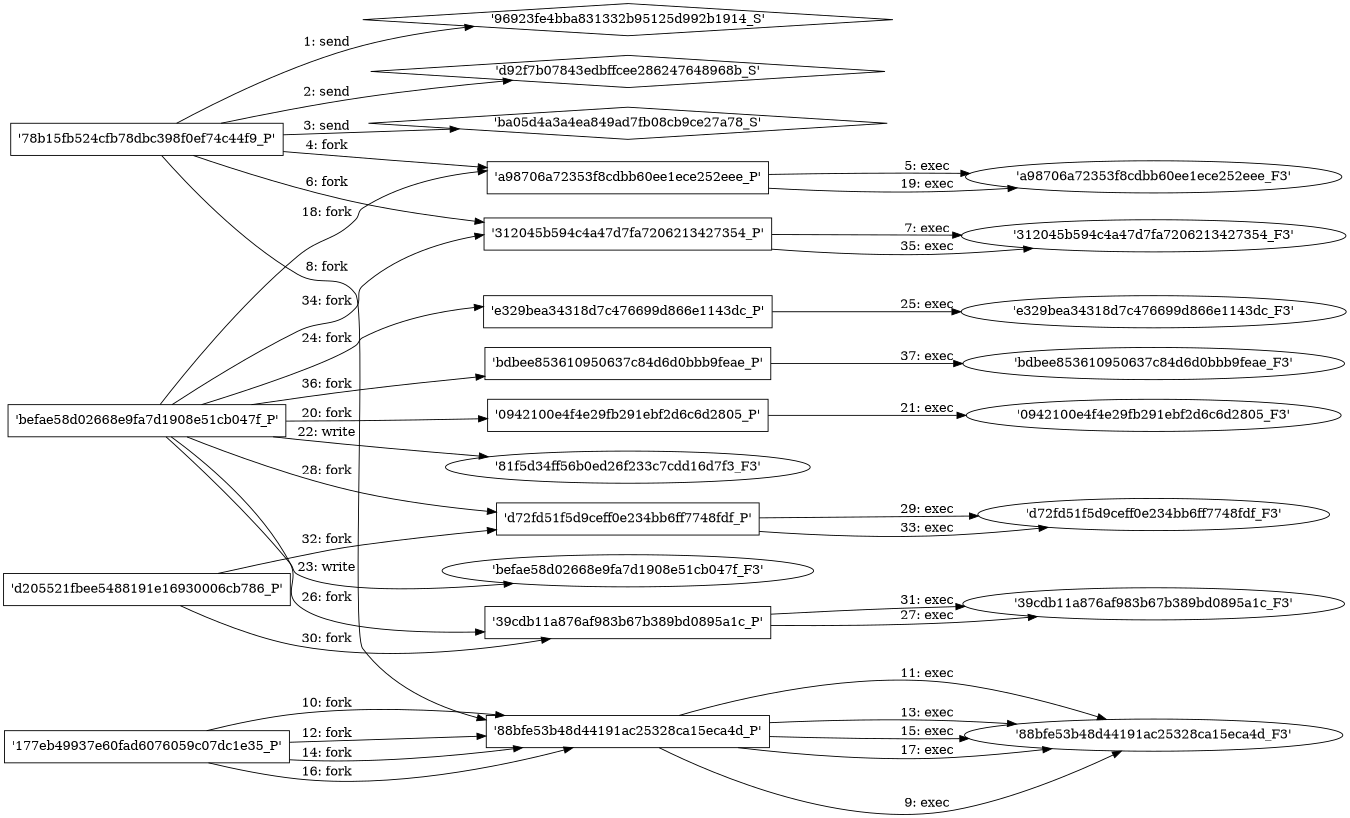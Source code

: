 digraph "D:\Learning\Paper\apt\基于CTI的攻击预警\Dataset\攻击图\ASGfromALLCTI\Microsoft Patch Tuesday — July 2019 Vulnerability disclosures and Snort coverage.dot" {
rankdir="LR"
size="9"
fixedsize="false"
splines="true"
nodesep=0.3
ranksep=0
fontsize=10
overlap="scalexy"
engine= "neato"
	"'96923fe4bba831332b95125d992b1914_S'" [node_type=Socket shape=diamond]
	"'78b15fb524cfb78dbc398f0ef74c44f9_P'" [node_type=Process shape=box]
	"'78b15fb524cfb78dbc398f0ef74c44f9_P'" -> "'96923fe4bba831332b95125d992b1914_S'" [label="1: send"]
	"'d92f7b07843edbffcee286247648968b_S'" [node_type=Socket shape=diamond]
	"'78b15fb524cfb78dbc398f0ef74c44f9_P'" [node_type=Process shape=box]
	"'78b15fb524cfb78dbc398f0ef74c44f9_P'" -> "'d92f7b07843edbffcee286247648968b_S'" [label="2: send"]
	"'ba05d4a3a4ea849ad7fb08cb9ce27a78_S'" [node_type=Socket shape=diamond]
	"'78b15fb524cfb78dbc398f0ef74c44f9_P'" [node_type=Process shape=box]
	"'78b15fb524cfb78dbc398f0ef74c44f9_P'" -> "'ba05d4a3a4ea849ad7fb08cb9ce27a78_S'" [label="3: send"]
	"'78b15fb524cfb78dbc398f0ef74c44f9_P'" [node_type=Process shape=box]
	"'a98706a72353f8cdbb60ee1ece252eee_P'" [node_type=Process shape=box]
	"'78b15fb524cfb78dbc398f0ef74c44f9_P'" -> "'a98706a72353f8cdbb60ee1ece252eee_P'" [label="4: fork"]
	"'a98706a72353f8cdbb60ee1ece252eee_P'" [node_type=Process shape=box]
	"'a98706a72353f8cdbb60ee1ece252eee_F3'" [node_type=File shape=ellipse]
	"'a98706a72353f8cdbb60ee1ece252eee_P'" -> "'a98706a72353f8cdbb60ee1ece252eee_F3'" [label="5: exec"]
	"'78b15fb524cfb78dbc398f0ef74c44f9_P'" [node_type=Process shape=box]
	"'312045b594c4a47d7fa7206213427354_P'" [node_type=Process shape=box]
	"'78b15fb524cfb78dbc398f0ef74c44f9_P'" -> "'312045b594c4a47d7fa7206213427354_P'" [label="6: fork"]
	"'312045b594c4a47d7fa7206213427354_P'" [node_type=Process shape=box]
	"'312045b594c4a47d7fa7206213427354_F3'" [node_type=File shape=ellipse]
	"'312045b594c4a47d7fa7206213427354_P'" -> "'312045b594c4a47d7fa7206213427354_F3'" [label="7: exec"]
	"'78b15fb524cfb78dbc398f0ef74c44f9_P'" [node_type=Process shape=box]
	"'88bfe53b48d44191ac25328ca15eca4d_P'" [node_type=Process shape=box]
	"'78b15fb524cfb78dbc398f0ef74c44f9_P'" -> "'88bfe53b48d44191ac25328ca15eca4d_P'" [label="8: fork"]
	"'88bfe53b48d44191ac25328ca15eca4d_P'" [node_type=Process shape=box]
	"'88bfe53b48d44191ac25328ca15eca4d_F3'" [node_type=File shape=ellipse]
	"'88bfe53b48d44191ac25328ca15eca4d_P'" -> "'88bfe53b48d44191ac25328ca15eca4d_F3'" [label="9: exec"]
	"'177eb49937e60fad6076059c07dc1e35_P'" [node_type=Process shape=box]
	"'88bfe53b48d44191ac25328ca15eca4d_P'" [node_type=Process shape=box]
	"'177eb49937e60fad6076059c07dc1e35_P'" -> "'88bfe53b48d44191ac25328ca15eca4d_P'" [label="10: fork"]
	"'88bfe53b48d44191ac25328ca15eca4d_P'" [node_type=Process shape=box]
	"'88bfe53b48d44191ac25328ca15eca4d_F3'" [node_type=File shape=ellipse]
	"'88bfe53b48d44191ac25328ca15eca4d_P'" -> "'88bfe53b48d44191ac25328ca15eca4d_F3'" [label="11: exec"]
	"'177eb49937e60fad6076059c07dc1e35_P'" [node_type=Process shape=box]
	"'88bfe53b48d44191ac25328ca15eca4d_P'" [node_type=Process shape=box]
	"'177eb49937e60fad6076059c07dc1e35_P'" -> "'88bfe53b48d44191ac25328ca15eca4d_P'" [label="12: fork"]
	"'88bfe53b48d44191ac25328ca15eca4d_P'" [node_type=Process shape=box]
	"'88bfe53b48d44191ac25328ca15eca4d_F3'" [node_type=File shape=ellipse]
	"'88bfe53b48d44191ac25328ca15eca4d_P'" -> "'88bfe53b48d44191ac25328ca15eca4d_F3'" [label="13: exec"]
	"'177eb49937e60fad6076059c07dc1e35_P'" [node_type=Process shape=box]
	"'88bfe53b48d44191ac25328ca15eca4d_P'" [node_type=Process shape=box]
	"'177eb49937e60fad6076059c07dc1e35_P'" -> "'88bfe53b48d44191ac25328ca15eca4d_P'" [label="14: fork"]
	"'88bfe53b48d44191ac25328ca15eca4d_P'" [node_type=Process shape=box]
	"'88bfe53b48d44191ac25328ca15eca4d_F3'" [node_type=File shape=ellipse]
	"'88bfe53b48d44191ac25328ca15eca4d_P'" -> "'88bfe53b48d44191ac25328ca15eca4d_F3'" [label="15: exec"]
	"'177eb49937e60fad6076059c07dc1e35_P'" [node_type=Process shape=box]
	"'88bfe53b48d44191ac25328ca15eca4d_P'" [node_type=Process shape=box]
	"'177eb49937e60fad6076059c07dc1e35_P'" -> "'88bfe53b48d44191ac25328ca15eca4d_P'" [label="16: fork"]
	"'88bfe53b48d44191ac25328ca15eca4d_P'" [node_type=Process shape=box]
	"'88bfe53b48d44191ac25328ca15eca4d_F3'" [node_type=File shape=ellipse]
	"'88bfe53b48d44191ac25328ca15eca4d_P'" -> "'88bfe53b48d44191ac25328ca15eca4d_F3'" [label="17: exec"]
	"'befae58d02668e9fa7d1908e51cb047f_P'" [node_type=Process shape=box]
	"'a98706a72353f8cdbb60ee1ece252eee_P'" [node_type=Process shape=box]
	"'befae58d02668e9fa7d1908e51cb047f_P'" -> "'a98706a72353f8cdbb60ee1ece252eee_P'" [label="18: fork"]
	"'a98706a72353f8cdbb60ee1ece252eee_P'" [node_type=Process shape=box]
	"'a98706a72353f8cdbb60ee1ece252eee_F3'" [node_type=File shape=ellipse]
	"'a98706a72353f8cdbb60ee1ece252eee_P'" -> "'a98706a72353f8cdbb60ee1ece252eee_F3'" [label="19: exec"]
	"'befae58d02668e9fa7d1908e51cb047f_P'" [node_type=Process shape=box]
	"'0942100e4f4e29fb291ebf2d6c6d2805_P'" [node_type=Process shape=box]
	"'befae58d02668e9fa7d1908e51cb047f_P'" -> "'0942100e4f4e29fb291ebf2d6c6d2805_P'" [label="20: fork"]
	"'0942100e4f4e29fb291ebf2d6c6d2805_P'" [node_type=Process shape=box]
	"'0942100e4f4e29fb291ebf2d6c6d2805_F3'" [node_type=File shape=ellipse]
	"'0942100e4f4e29fb291ebf2d6c6d2805_P'" -> "'0942100e4f4e29fb291ebf2d6c6d2805_F3'" [label="21: exec"]
	"'81f5d34ff56b0ed26f233c7cdd16d7f3_F3'" [node_type=file shape=ellipse]
	"'befae58d02668e9fa7d1908e51cb047f_P'" [node_type=Process shape=box]
	"'befae58d02668e9fa7d1908e51cb047f_P'" -> "'81f5d34ff56b0ed26f233c7cdd16d7f3_F3'" [label="22: write"]
	"'befae58d02668e9fa7d1908e51cb047f_F3'" [node_type=file shape=ellipse]
	"'befae58d02668e9fa7d1908e51cb047f_P'" [node_type=Process shape=box]
	"'befae58d02668e9fa7d1908e51cb047f_P'" -> "'befae58d02668e9fa7d1908e51cb047f_F3'" [label="23: write"]
	"'befae58d02668e9fa7d1908e51cb047f_P'" [node_type=Process shape=box]
	"'e329bea34318d7c476699d866e1143dc_P'" [node_type=Process shape=box]
	"'befae58d02668e9fa7d1908e51cb047f_P'" -> "'e329bea34318d7c476699d866e1143dc_P'" [label="24: fork"]
	"'e329bea34318d7c476699d866e1143dc_P'" [node_type=Process shape=box]
	"'e329bea34318d7c476699d866e1143dc_F3'" [node_type=File shape=ellipse]
	"'e329bea34318d7c476699d866e1143dc_P'" -> "'e329bea34318d7c476699d866e1143dc_F3'" [label="25: exec"]
	"'befae58d02668e9fa7d1908e51cb047f_P'" [node_type=Process shape=box]
	"'39cdb11a876af983b67b389bd0895a1c_P'" [node_type=Process shape=box]
	"'befae58d02668e9fa7d1908e51cb047f_P'" -> "'39cdb11a876af983b67b389bd0895a1c_P'" [label="26: fork"]
	"'39cdb11a876af983b67b389bd0895a1c_P'" [node_type=Process shape=box]
	"'39cdb11a876af983b67b389bd0895a1c_F3'" [node_type=File shape=ellipse]
	"'39cdb11a876af983b67b389bd0895a1c_P'" -> "'39cdb11a876af983b67b389bd0895a1c_F3'" [label="27: exec"]
	"'befae58d02668e9fa7d1908e51cb047f_P'" [node_type=Process shape=box]
	"'d72fd51f5d9ceff0e234bb6ff7748fdf_P'" [node_type=Process shape=box]
	"'befae58d02668e9fa7d1908e51cb047f_P'" -> "'d72fd51f5d9ceff0e234bb6ff7748fdf_P'" [label="28: fork"]
	"'d72fd51f5d9ceff0e234bb6ff7748fdf_P'" [node_type=Process shape=box]
	"'d72fd51f5d9ceff0e234bb6ff7748fdf_F3'" [node_type=File shape=ellipse]
	"'d72fd51f5d9ceff0e234bb6ff7748fdf_P'" -> "'d72fd51f5d9ceff0e234bb6ff7748fdf_F3'" [label="29: exec"]
	"'d205521fbee5488191e16930006cb786_P'" [node_type=Process shape=box]
	"'39cdb11a876af983b67b389bd0895a1c_P'" [node_type=Process shape=box]
	"'d205521fbee5488191e16930006cb786_P'" -> "'39cdb11a876af983b67b389bd0895a1c_P'" [label="30: fork"]
	"'39cdb11a876af983b67b389bd0895a1c_P'" [node_type=Process shape=box]
	"'39cdb11a876af983b67b389bd0895a1c_F3'" [node_type=File shape=ellipse]
	"'39cdb11a876af983b67b389bd0895a1c_P'" -> "'39cdb11a876af983b67b389bd0895a1c_F3'" [label="31: exec"]
	"'d205521fbee5488191e16930006cb786_P'" [node_type=Process shape=box]
	"'d72fd51f5d9ceff0e234bb6ff7748fdf_P'" [node_type=Process shape=box]
	"'d205521fbee5488191e16930006cb786_P'" -> "'d72fd51f5d9ceff0e234bb6ff7748fdf_P'" [label="32: fork"]
	"'d72fd51f5d9ceff0e234bb6ff7748fdf_P'" [node_type=Process shape=box]
	"'d72fd51f5d9ceff0e234bb6ff7748fdf_F3'" [node_type=File shape=ellipse]
	"'d72fd51f5d9ceff0e234bb6ff7748fdf_P'" -> "'d72fd51f5d9ceff0e234bb6ff7748fdf_F3'" [label="33: exec"]
	"'befae58d02668e9fa7d1908e51cb047f_P'" [node_type=Process shape=box]
	"'312045b594c4a47d7fa7206213427354_P'" [node_type=Process shape=box]
	"'befae58d02668e9fa7d1908e51cb047f_P'" -> "'312045b594c4a47d7fa7206213427354_P'" [label="34: fork"]
	"'312045b594c4a47d7fa7206213427354_P'" [node_type=Process shape=box]
	"'312045b594c4a47d7fa7206213427354_F3'" [node_type=File shape=ellipse]
	"'312045b594c4a47d7fa7206213427354_P'" -> "'312045b594c4a47d7fa7206213427354_F3'" [label="35: exec"]
	"'befae58d02668e9fa7d1908e51cb047f_P'" [node_type=Process shape=box]
	"'bdbee853610950637c84d6d0bbb9feae_P'" [node_type=Process shape=box]
	"'befae58d02668e9fa7d1908e51cb047f_P'" -> "'bdbee853610950637c84d6d0bbb9feae_P'" [label="36: fork"]
	"'bdbee853610950637c84d6d0bbb9feae_P'" [node_type=Process shape=box]
	"'bdbee853610950637c84d6d0bbb9feae_F3'" [node_type=File shape=ellipse]
	"'bdbee853610950637c84d6d0bbb9feae_P'" -> "'bdbee853610950637c84d6d0bbb9feae_F3'" [label="37: exec"]
}
